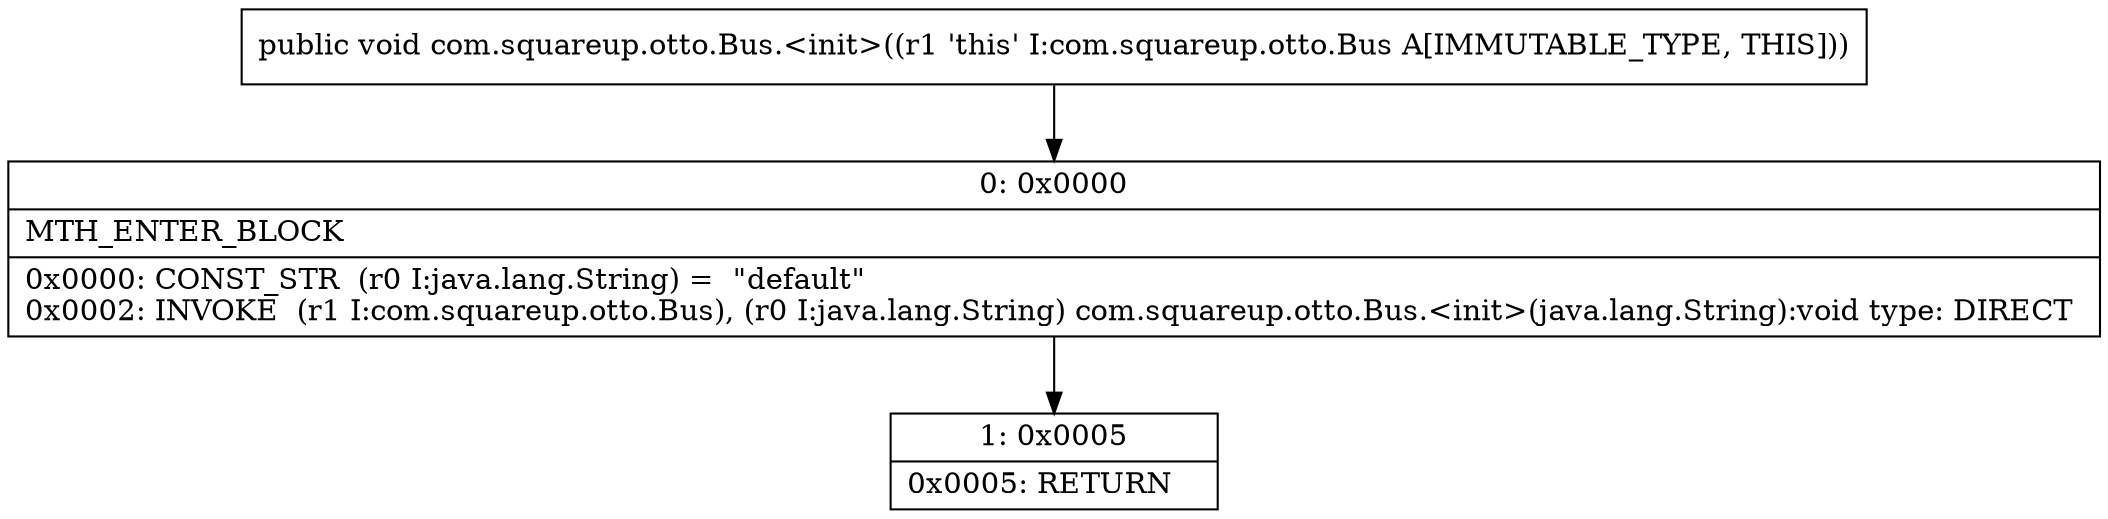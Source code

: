 digraph "CFG forcom.squareup.otto.Bus.\<init\>()V" {
Node_0 [shape=record,label="{0\:\ 0x0000|MTH_ENTER_BLOCK\l|0x0000: CONST_STR  (r0 I:java.lang.String) =  \"default\" \l0x0002: INVOKE  (r1 I:com.squareup.otto.Bus), (r0 I:java.lang.String) com.squareup.otto.Bus.\<init\>(java.lang.String):void type: DIRECT \l}"];
Node_1 [shape=record,label="{1\:\ 0x0005|0x0005: RETURN   \l}"];
MethodNode[shape=record,label="{public void com.squareup.otto.Bus.\<init\>((r1 'this' I:com.squareup.otto.Bus A[IMMUTABLE_TYPE, THIS])) }"];
MethodNode -> Node_0;
Node_0 -> Node_1;
}


